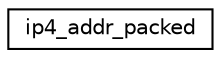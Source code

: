 digraph "Graphical Class Hierarchy"
{
 // LATEX_PDF_SIZE
  edge [fontname="Helvetica",fontsize="10",labelfontname="Helvetica",labelfontsize="10"];
  node [fontname="Helvetica",fontsize="10",shape=record];
  rankdir="LR";
  Node0 [label="ip4_addr_packed",height=0.2,width=0.4,color="black", fillcolor="white", style="filled",URL="$structip4__addr__packed.html",tooltip=" "];
}
